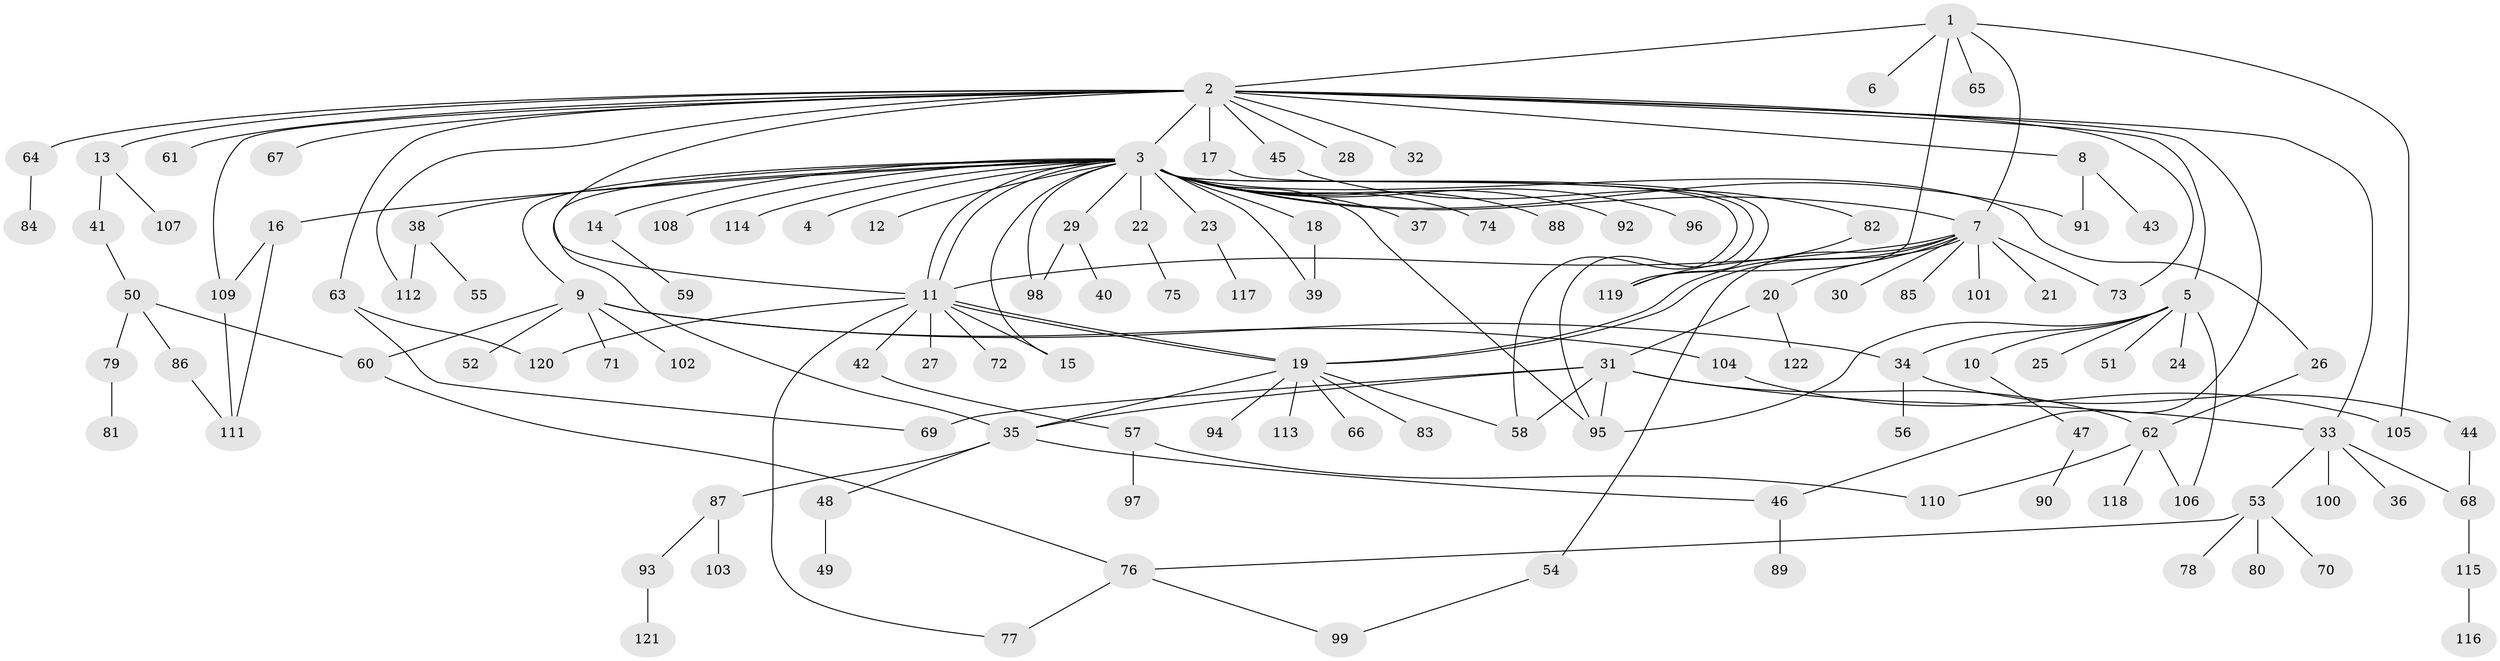 // coarse degree distribution, {5: 0.043010752688172046, 20: 0.010752688172043012, 28: 0.010752688172043012, 1: 0.4731182795698925, 8: 0.010752688172043012, 11: 0.021505376344086023, 3: 0.08602150537634409, 6: 0.010752688172043012, 2: 0.27956989247311825, 13: 0.010752688172043012, 7: 0.010752688172043012, 4: 0.03225806451612903}
// Generated by graph-tools (version 1.1) at 2025/51/02/27/25 19:51:57]
// undirected, 122 vertices, 160 edges
graph export_dot {
graph [start="1"]
  node [color=gray90,style=filled];
  1;
  2;
  3;
  4;
  5;
  6;
  7;
  8;
  9;
  10;
  11;
  12;
  13;
  14;
  15;
  16;
  17;
  18;
  19;
  20;
  21;
  22;
  23;
  24;
  25;
  26;
  27;
  28;
  29;
  30;
  31;
  32;
  33;
  34;
  35;
  36;
  37;
  38;
  39;
  40;
  41;
  42;
  43;
  44;
  45;
  46;
  47;
  48;
  49;
  50;
  51;
  52;
  53;
  54;
  55;
  56;
  57;
  58;
  59;
  60;
  61;
  62;
  63;
  64;
  65;
  66;
  67;
  68;
  69;
  70;
  71;
  72;
  73;
  74;
  75;
  76;
  77;
  78;
  79;
  80;
  81;
  82;
  83;
  84;
  85;
  86;
  87;
  88;
  89;
  90;
  91;
  92;
  93;
  94;
  95;
  96;
  97;
  98;
  99;
  100;
  101;
  102;
  103;
  104;
  105;
  106;
  107;
  108;
  109;
  110;
  111;
  112;
  113;
  114;
  115;
  116;
  117;
  118;
  119;
  120;
  121;
  122;
  1 -- 2;
  1 -- 6;
  1 -- 7;
  1 -- 65;
  1 -- 105;
  1 -- 119;
  2 -- 3;
  2 -- 5;
  2 -- 8;
  2 -- 11;
  2 -- 13;
  2 -- 17;
  2 -- 28;
  2 -- 32;
  2 -- 33;
  2 -- 45;
  2 -- 46;
  2 -- 61;
  2 -- 63;
  2 -- 64;
  2 -- 67;
  2 -- 73;
  2 -- 109;
  2 -- 112;
  3 -- 4;
  3 -- 7;
  3 -- 9;
  3 -- 11;
  3 -- 11;
  3 -- 12;
  3 -- 14;
  3 -- 15;
  3 -- 16;
  3 -- 18;
  3 -- 22;
  3 -- 23;
  3 -- 26;
  3 -- 29;
  3 -- 35;
  3 -- 37;
  3 -- 38;
  3 -- 39;
  3 -- 58;
  3 -- 74;
  3 -- 88;
  3 -- 91;
  3 -- 92;
  3 -- 95;
  3 -- 96;
  3 -- 98;
  3 -- 108;
  3 -- 114;
  3 -- 119;
  5 -- 10;
  5 -- 24;
  5 -- 25;
  5 -- 34;
  5 -- 51;
  5 -- 95;
  5 -- 106;
  7 -- 11;
  7 -- 19;
  7 -- 19;
  7 -- 20;
  7 -- 21;
  7 -- 30;
  7 -- 54;
  7 -- 73;
  7 -- 85;
  7 -- 101;
  8 -- 43;
  8 -- 91;
  9 -- 34;
  9 -- 52;
  9 -- 60;
  9 -- 71;
  9 -- 102;
  9 -- 104;
  10 -- 47;
  11 -- 15;
  11 -- 19;
  11 -- 19;
  11 -- 27;
  11 -- 42;
  11 -- 72;
  11 -- 77;
  11 -- 120;
  13 -- 41;
  13 -- 107;
  14 -- 59;
  16 -- 109;
  16 -- 111;
  17 -- 95;
  18 -- 39;
  19 -- 35;
  19 -- 58;
  19 -- 66;
  19 -- 83;
  19 -- 94;
  19 -- 113;
  20 -- 31;
  20 -- 122;
  22 -- 75;
  23 -- 117;
  26 -- 62;
  29 -- 40;
  29 -- 98;
  31 -- 33;
  31 -- 35;
  31 -- 58;
  31 -- 62;
  31 -- 69;
  31 -- 95;
  33 -- 36;
  33 -- 53;
  33 -- 68;
  33 -- 100;
  34 -- 44;
  34 -- 56;
  35 -- 46;
  35 -- 48;
  35 -- 87;
  38 -- 55;
  38 -- 112;
  41 -- 50;
  42 -- 57;
  44 -- 68;
  45 -- 82;
  46 -- 89;
  47 -- 90;
  48 -- 49;
  50 -- 60;
  50 -- 79;
  50 -- 86;
  53 -- 70;
  53 -- 76;
  53 -- 78;
  53 -- 80;
  54 -- 99;
  57 -- 97;
  57 -- 110;
  60 -- 76;
  62 -- 106;
  62 -- 110;
  62 -- 118;
  63 -- 69;
  63 -- 120;
  64 -- 84;
  68 -- 115;
  76 -- 77;
  76 -- 99;
  79 -- 81;
  82 -- 119;
  86 -- 111;
  87 -- 93;
  87 -- 103;
  93 -- 121;
  104 -- 105;
  109 -- 111;
  115 -- 116;
}
